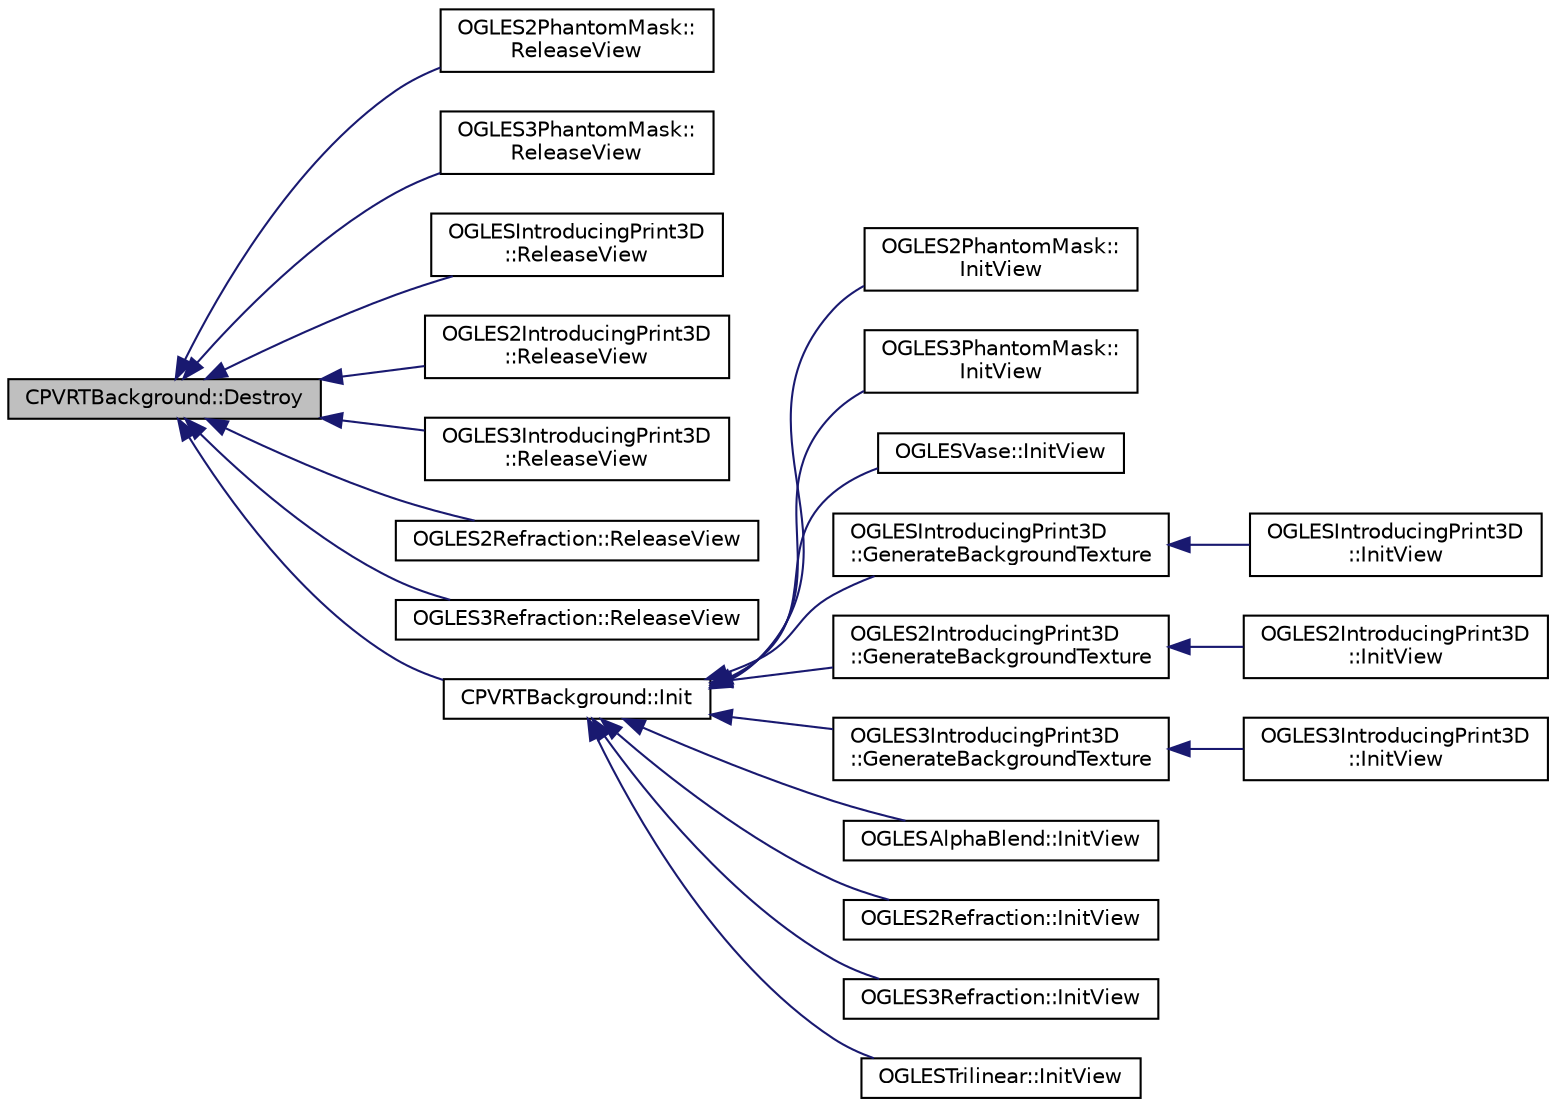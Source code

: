 digraph "CPVRTBackground::Destroy"
{
  edge [fontname="Helvetica",fontsize="10",labelfontname="Helvetica",labelfontsize="10"];
  node [fontname="Helvetica",fontsize="10",shape=record];
  rankdir="LR";
  Node1 [label="CPVRTBackground::Destroy",height=0.2,width=0.4,color="black", fillcolor="grey75", style="filled", fontcolor="black"];
  Node1 -> Node2 [dir="back",color="midnightblue",fontsize="10",style="solid",fontname="Helvetica"];
  Node2 [label="OGLES2PhantomMask::\lReleaseView",height=0.2,width=0.4,color="black", fillcolor="white", style="filled",URL="$class_o_g_l_e_s2_phantom_mask.html#a98df6644888425395d08d5faae3bc872"];
  Node1 -> Node3 [dir="back",color="midnightblue",fontsize="10",style="solid",fontname="Helvetica"];
  Node3 [label="OGLES3PhantomMask::\lReleaseView",height=0.2,width=0.4,color="black", fillcolor="white", style="filled",URL="$class_o_g_l_e_s3_phantom_mask.html#ae426b2f5e2f54fd3e4542f0713678074"];
  Node1 -> Node4 [dir="back",color="midnightblue",fontsize="10",style="solid",fontname="Helvetica"];
  Node4 [label="OGLESIntroducingPrint3D\l::ReleaseView",height=0.2,width=0.4,color="black", fillcolor="white", style="filled",URL="$class_o_g_l_e_s_introducing_print3_d.html#a47710a6f4424a1039408810cd577d63f"];
  Node1 -> Node5 [dir="back",color="midnightblue",fontsize="10",style="solid",fontname="Helvetica"];
  Node5 [label="OGLES2IntroducingPrint3D\l::ReleaseView",height=0.2,width=0.4,color="black", fillcolor="white", style="filled",URL="$class_o_g_l_e_s2_introducing_print3_d.html#ac248551ed7889ca896a512c668a41012"];
  Node1 -> Node6 [dir="back",color="midnightblue",fontsize="10",style="solid",fontname="Helvetica"];
  Node6 [label="OGLES3IntroducingPrint3D\l::ReleaseView",height=0.2,width=0.4,color="black", fillcolor="white", style="filled",URL="$class_o_g_l_e_s3_introducing_print3_d.html#ab118d8247a503038300bc4c0be10262f"];
  Node1 -> Node7 [dir="back",color="midnightblue",fontsize="10",style="solid",fontname="Helvetica"];
  Node7 [label="OGLES2Refraction::ReleaseView",height=0.2,width=0.4,color="black", fillcolor="white", style="filled",URL="$class_o_g_l_e_s2_refraction.html#ab46366d4aad38f11e9d1c4f59fcb5871"];
  Node1 -> Node8 [dir="back",color="midnightblue",fontsize="10",style="solid",fontname="Helvetica"];
  Node8 [label="OGLES3Refraction::ReleaseView",height=0.2,width=0.4,color="black", fillcolor="white", style="filled",URL="$class_o_g_l_e_s3_refraction.html#ae491d34d2750d3f6d2627c6c0bc43c28"];
  Node1 -> Node9 [dir="back",color="midnightblue",fontsize="10",style="solid",fontname="Helvetica"];
  Node9 [label="CPVRTBackground::Init",height=0.2,width=0.4,color="black", fillcolor="white", style="filled",URL="$class_c_p_v_r_t_background.html#a340207512e49ad2a91bff7c931334ea6",tooltip="Initialises the background. "];
  Node9 -> Node10 [dir="back",color="midnightblue",fontsize="10",style="solid",fontname="Helvetica"];
  Node10 [label="OGLES2PhantomMask::\lInitView",height=0.2,width=0.4,color="black", fillcolor="white", style="filled",URL="$class_o_g_l_e_s2_phantom_mask.html#a61ebd3e9c942b72ee032ec23a3814747"];
  Node9 -> Node11 [dir="back",color="midnightblue",fontsize="10",style="solid",fontname="Helvetica"];
  Node11 [label="OGLES3PhantomMask::\lInitView",height=0.2,width=0.4,color="black", fillcolor="white", style="filled",URL="$class_o_g_l_e_s3_phantom_mask.html#a95b0e9b5568bf9c7de8ed291471bf762"];
  Node9 -> Node12 [dir="back",color="midnightblue",fontsize="10",style="solid",fontname="Helvetica"];
  Node12 [label="OGLESVase::InitView",height=0.2,width=0.4,color="black", fillcolor="white", style="filled",URL="$class_o_g_l_e_s_vase.html#aeae9bba53c85389d0923c0324724954e",tooltip="Initialise the view. "];
  Node9 -> Node13 [dir="back",color="midnightblue",fontsize="10",style="solid",fontname="Helvetica"];
  Node13 [label="OGLESIntroducingPrint3D\l::GenerateBackgroundTexture",height=0.2,width=0.4,color="black", fillcolor="white", style="filled",URL="$class_o_g_l_e_s_introducing_print3_d.html#a616e8b398d7848ecf6b84a7b37d0ce3a"];
  Node13 -> Node14 [dir="back",color="midnightblue",fontsize="10",style="solid",fontname="Helvetica"];
  Node14 [label="OGLESIntroducingPrint3D\l::InitView",height=0.2,width=0.4,color="black", fillcolor="white", style="filled",URL="$class_o_g_l_e_s_introducing_print3_d.html#a1920276802bba11772582263855520a5"];
  Node9 -> Node15 [dir="back",color="midnightblue",fontsize="10",style="solid",fontname="Helvetica"];
  Node15 [label="OGLES2IntroducingPrint3D\l::GenerateBackgroundTexture",height=0.2,width=0.4,color="black", fillcolor="white", style="filled",URL="$class_o_g_l_e_s2_introducing_print3_d.html#ac62f6636a8b210469a82563270591058"];
  Node15 -> Node16 [dir="back",color="midnightblue",fontsize="10",style="solid",fontname="Helvetica"];
  Node16 [label="OGLES2IntroducingPrint3D\l::InitView",height=0.2,width=0.4,color="black", fillcolor="white", style="filled",URL="$class_o_g_l_e_s2_introducing_print3_d.html#a38d370bb4494d83809228bec1ea9a52f"];
  Node9 -> Node17 [dir="back",color="midnightblue",fontsize="10",style="solid",fontname="Helvetica"];
  Node17 [label="OGLES3IntroducingPrint3D\l::GenerateBackgroundTexture",height=0.2,width=0.4,color="black", fillcolor="white", style="filled",URL="$class_o_g_l_e_s3_introducing_print3_d.html#a4a57044dccf6ad0f20aa205542fce4c5"];
  Node17 -> Node18 [dir="back",color="midnightblue",fontsize="10",style="solid",fontname="Helvetica"];
  Node18 [label="OGLES3IntroducingPrint3D\l::InitView",height=0.2,width=0.4,color="black", fillcolor="white", style="filled",URL="$class_o_g_l_e_s3_introducing_print3_d.html#a5ac4bcf26918dcc91dd87473f8b5b57b"];
  Node9 -> Node19 [dir="back",color="midnightblue",fontsize="10",style="solid",fontname="Helvetica"];
  Node19 [label="OGLESAlphaBlend::InitView",height=0.2,width=0.4,color="black", fillcolor="white", style="filled",URL="$class_o_g_l_e_s_alpha_blend.html#a1a5ba2d3612bdfd28a6e2ea8edd91ea7"];
  Node9 -> Node20 [dir="back",color="midnightblue",fontsize="10",style="solid",fontname="Helvetica"];
  Node20 [label="OGLES2Refraction::InitView",height=0.2,width=0.4,color="black", fillcolor="white", style="filled",URL="$class_o_g_l_e_s2_refraction.html#a3f7495e1a9ea4a6f5a053d9011a1533d"];
  Node9 -> Node21 [dir="back",color="midnightblue",fontsize="10",style="solid",fontname="Helvetica"];
  Node21 [label="OGLES3Refraction::InitView",height=0.2,width=0.4,color="black", fillcolor="white", style="filled",URL="$class_o_g_l_e_s3_refraction.html#acb7b2c33b644ac389f558c7369d031d3"];
  Node9 -> Node22 [dir="back",color="midnightblue",fontsize="10",style="solid",fontname="Helvetica"];
  Node22 [label="OGLESTrilinear::InitView",height=0.2,width=0.4,color="black", fillcolor="white", style="filled",URL="$class_o_g_l_e_s_trilinear.html#a389e00dabe60e6ca3978d695d204faa1"];
}
